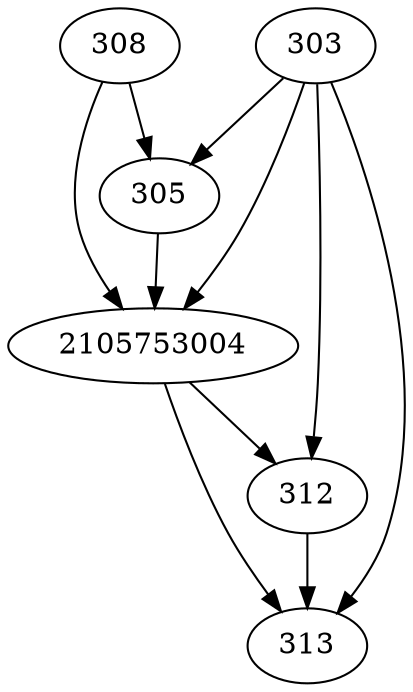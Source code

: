 strict digraph  {
2105753004;
303;
305;
308;
312;
313;
2105753004 -> 312;
2105753004 -> 313;
303 -> 2105753004;
303 -> 305;
303 -> 312;
303 -> 313;
305 -> 2105753004;
308 -> 2105753004;
308 -> 305;
312 -> 313;
}
